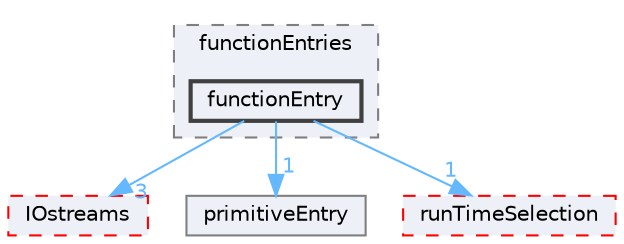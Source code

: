 digraph "src/OpenFOAM/db/dictionary/functionEntries/functionEntry"
{
 // LATEX_PDF_SIZE
  bgcolor="transparent";
  edge [fontname=Helvetica,fontsize=10,labelfontname=Helvetica,labelfontsize=10];
  node [fontname=Helvetica,fontsize=10,shape=box,height=0.2,width=0.4];
  compound=true
  subgraph clusterdir_02d80f093374efbc333e223ddfd028a9 {
    graph [ bgcolor="#edf0f7", pencolor="grey50", label="functionEntries", fontname=Helvetica,fontsize=10 style="filled,dashed", URL="dir_02d80f093374efbc333e223ddfd028a9.html",tooltip=""]
  dir_93ae320f13f2b5009a9bc00443e35e66 [label="functionEntry", fillcolor="#edf0f7", color="grey25", style="filled,bold", URL="dir_93ae320f13f2b5009a9bc00443e35e66.html",tooltip=""];
  }
  dir_466e4f5b4cc1582939ab4ceba36098d8 [label="IOstreams", fillcolor="#edf0f7", color="red", style="filled,dashed", URL="dir_466e4f5b4cc1582939ab4ceba36098d8.html",tooltip=""];
  dir_d8be81f29ca3bc4b2de0ac4c3ba8675d [label="primitiveEntry", fillcolor="#edf0f7", color="grey50", style="filled", URL="dir_d8be81f29ca3bc4b2de0ac4c3ba8675d.html",tooltip=""];
  dir_97107bb83a2a5bbfad7ddd584e3f301c [label="runTimeSelection", fillcolor="#edf0f7", color="red", style="filled,dashed", URL="dir_97107bb83a2a5bbfad7ddd584e3f301c.html",tooltip=""];
  dir_93ae320f13f2b5009a9bc00443e35e66->dir_466e4f5b4cc1582939ab4ceba36098d8 [headlabel="3", labeldistance=1.5 headhref="dir_001513_001967.html" href="dir_001513_001967.html" color="steelblue1" fontcolor="steelblue1"];
  dir_93ae320f13f2b5009a9bc00443e35e66->dir_97107bb83a2a5bbfad7ddd584e3f301c [headlabel="1", labeldistance=1.5 headhref="dir_001513_003384.html" href="dir_001513_003384.html" color="steelblue1" fontcolor="steelblue1"];
  dir_93ae320f13f2b5009a9bc00443e35e66->dir_d8be81f29ca3bc4b2de0ac4c3ba8675d [headlabel="1", labeldistance=1.5 headhref="dir_001513_003062.html" href="dir_001513_003062.html" color="steelblue1" fontcolor="steelblue1"];
}
